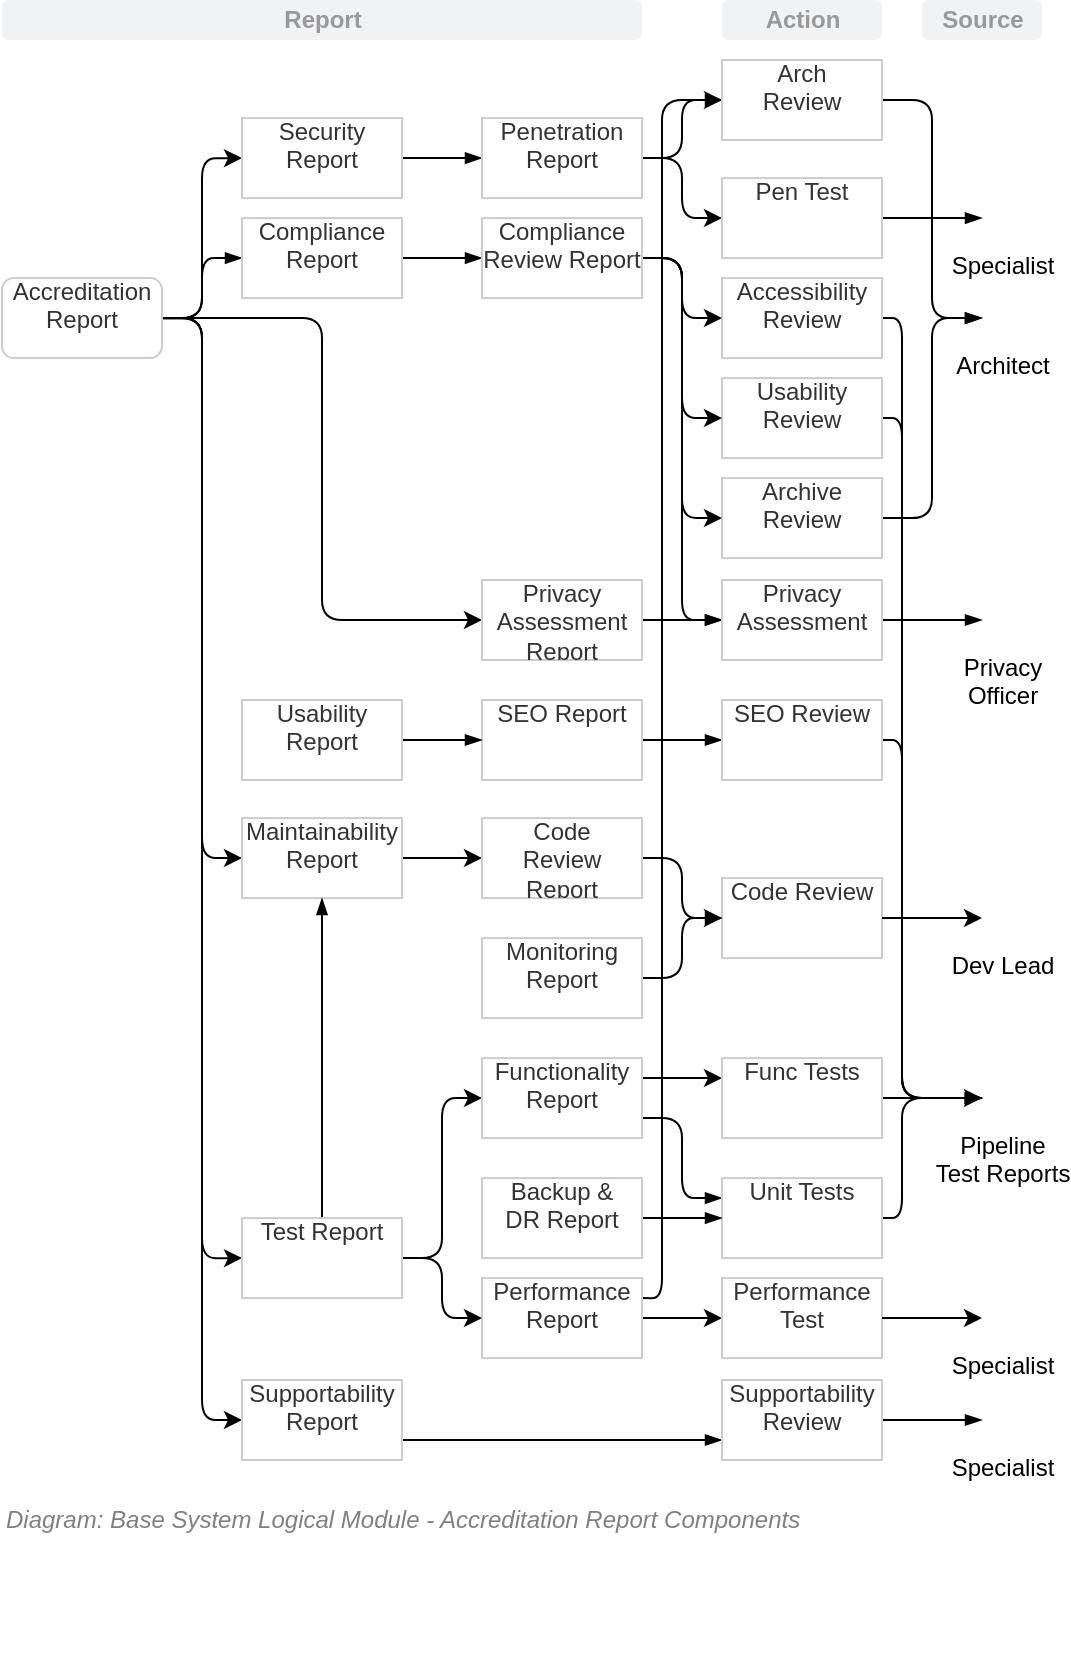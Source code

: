 <mxfile compressed="false" version="18.0.2" type="google">
  <diagram id="Grm80oispfe9WYevSSI7" name="Accreditation/Reports">
    <mxGraphModel grid="1" page="1" gridSize="10" guides="1" tooltips="1" connect="1" arrows="1" fold="1" pageScale="1" pageWidth="827" pageHeight="1169" math="0" shadow="0">
      <root>
        <mxCell id="4WsRXn-JhK4QWuQhd3xv-0" />
        <mxCell id="VNLtrw16Z6aEjRUWAlI5-2" value="About" parent="4WsRXn-JhK4QWuQhd3xv-0" />
        <UserObject label="" tooltip="" id="tC_9noo1Gh-eHRcomC2w-55">
          <mxCell style="shape=image;html=1;verticalAlign=top;verticalLabelPosition=bottom;labelBackgroundColor=#ffffff;imageAspect=0;aspect=fixed;image=https://cdn1.iconfinder.com/data/icons/hawcons/32/699014-icon-28-information-128.png;shadow=0;dashed=0;fontFamily=Helvetica;fontSize=12;fontColor=#000000;align=center;strokeColor=#000000;fillColor=#505050;dashPattern=1 1;" vertex="1" parent="VNLtrw16Z6aEjRUWAlI5-2">
            <mxGeometry x="660" y="980" width="20" height="20" as="geometry" />
          </mxCell>
        </UserObject>
        <mxCell id="VNLtrw16Z6aEjRUWAlI5-0" value="Title/Page" visible="0" parent="4WsRXn-JhK4QWuQhd3xv-0" />
        <mxCell id="0NC0N1TrcjwM5dcBMelX-0" value="" style="group;fontSize=10;" connectable="0" vertex="1" parent="VNLtrw16Z6aEjRUWAlI5-0">
          <mxGeometry x="120" y="120" width="560" height="45" as="geometry" />
        </mxCell>
        <mxCell id="0NC0N1TrcjwM5dcBMelX-1" value="&lt;font style=&quot;font-size: 12px&quot;&gt;Base Logical Module - Accreditation Report Components&lt;/font&gt;" style="text;strokeColor=none;fillColor=none;html=1;fontSize=12;fontStyle=1;verticalAlign=middle;align=left;shadow=0;glass=0;comic=0;opacity=30;fontColor=#808080;" vertex="1" parent="0NC0N1TrcjwM5dcBMelX-0">
          <mxGeometry width="560" height="40" as="geometry" />
        </mxCell>
        <mxCell id="0NC0N1TrcjwM5dcBMelX-2" value="" style="line;strokeWidth=2;html=1;shadow=0;glass=0;comic=0;fillColor=none;fontSize=10;fontColor=#CCCCCC;labelBackgroundColor=none;strokeColor=#CCCCCC;" vertex="1" parent="0NC0N1TrcjwM5dcBMelX-0">
          <mxGeometry y="35" width="560" height="10" as="geometry" />
        </mxCell>
        <mxCell id="VNLtrw16Z6aEjRUWAlI5-1" value="Title/Diagram" parent="4WsRXn-JhK4QWuQhd3xv-0" />
        <mxCell id="VNLtrw16Z6aEjRUWAlI5-3" value="&lt;font style=&quot;font-size: 12px&quot;&gt;Diagram: Base System Logical Module - Accreditation Report Components&lt;/font&gt;" style="text;strokeColor=none;fillColor=none;html=1;fontSize=12;fontStyle=2;verticalAlign=middle;align=left;shadow=0;glass=0;comic=0;opacity=30;fontColor=#808080;" vertex="1" parent="VNLtrw16Z6aEjRUWAlI5-1">
          <mxGeometry x="160" y="920" width="480" height="20" as="geometry" />
        </mxCell>
        <mxCell id="4WsRXn-JhK4QWuQhd3xv-1" value="Boxes" parent="4WsRXn-JhK4QWuQhd3xv-0" />
        <mxCell id="tC_9noo1Gh-eHRcomC2w-0" value="&lt;b style=&quot;font-size: 12px&quot;&gt;Report&lt;br style=&quot;font-size: 12px&quot;&gt;&lt;/b&gt;" style="rounded=1;align=center;fillColor=#F1F2F4;strokeColor=none;html=1;fontColor=#999999;fontSize=12;shadow=0;labelBackgroundColor=none;horizontal=1;" vertex="1" parent="4WsRXn-JhK4QWuQhd3xv-1">
          <mxGeometry x="160" y="170" width="320" height="20" as="geometry" />
        </mxCell>
        <mxCell id="tC_9noo1Gh-eHRcomC2w-1" value="&lt;b style=&quot;font-size: 12px&quot;&gt;Source&lt;br style=&quot;font-size: 12px&quot;&gt;&lt;/b&gt;" style="rounded=1;align=center;fillColor=#F1F2F4;strokeColor=none;html=1;fontColor=#999999;fontSize=12;shadow=0;labelBackgroundColor=none;horizontal=1;" vertex="1" parent="4WsRXn-JhK4QWuQhd3xv-1">
          <mxGeometry x="620" y="170" width="60" height="20" as="geometry" />
        </mxCell>
        <mxCell id="tC_9noo1Gh-eHRcomC2w-2" value="&lt;b style=&quot;font-size: 12px&quot;&gt;Action&lt;br style=&quot;font-size: 12px&quot;&gt;&lt;/b&gt;" style="rounded=1;align=center;fillColor=#F1F2F4;strokeColor=none;html=1;fontColor=#999999;fontSize=12;shadow=0;labelBackgroundColor=none;horizontal=1;" vertex="1" parent="4WsRXn-JhK4QWuQhd3xv-1">
          <mxGeometry x="520" y="170" width="80" height="20" as="geometry" />
        </mxCell>
        <mxCell id="tPB5b4zHR--UvLnDrJOZ-8" style="edgeStyle=elbowEdgeStyle;rounded=1;orthogonalLoop=1;jettySize=auto;html=1;fontSize=12;" edge="1" parent="4WsRXn-JhK4QWuQhd3xv-1" source="tPB5b4zHR--UvLnDrJOZ-0" target="tPB5b4zHR--UvLnDrJOZ-1">
          <mxGeometry relative="1" as="geometry" />
        </mxCell>
        <mxCell id="tPB5b4zHR--UvLnDrJOZ-9" value="" style="edgeStyle=orthogonalEdgeStyle;rounded=1;orthogonalLoop=1;jettySize=auto;html=1;entryX=0;entryY=0.5;entryDx=0;entryDy=0;fontSize=12;" edge="1" parent="4WsRXn-JhK4QWuQhd3xv-1" source="tPB5b4zHR--UvLnDrJOZ-0" target="tPB5b4zHR--UvLnDrJOZ-3">
          <mxGeometry relative="1" as="geometry">
            <Array as="points">
              <mxPoint x="260" y="329.05" />
              <mxPoint x="260" y="249.05" />
            </Array>
          </mxGeometry>
        </mxCell>
        <mxCell id="tPB5b4zHR--UvLnDrJOZ-10" style="edgeStyle=elbowEdgeStyle;rounded=1;orthogonalLoop=1;jettySize=auto;html=1;entryX=0;entryY=0.5;entryDx=0;entryDy=0;fontSize=12;" edge="1" parent="4WsRXn-JhK4QWuQhd3xv-1" source="tPB5b4zHR--UvLnDrJOZ-0" target="tPB5b4zHR--UvLnDrJOZ-4">
          <mxGeometry relative="1" as="geometry">
            <mxPoint x="240" y="389.05" as="sourcePoint" />
          </mxGeometry>
        </mxCell>
        <mxCell id="tPB5b4zHR--UvLnDrJOZ-11" style="edgeStyle=elbowEdgeStyle;rounded=1;orthogonalLoop=1;jettySize=auto;html=1;fontSize=12;entryX=0;entryY=0.5;entryDx=0;entryDy=0;exitX=1;exitY=0.5;exitDx=0;exitDy=0;" edge="1" parent="4WsRXn-JhK4QWuQhd3xv-1" source="tPB5b4zHR--UvLnDrJOZ-19" target="tPB5b4zHR--UvLnDrJOZ-5">
          <mxGeometry relative="1" as="geometry">
            <Array as="points">
              <mxPoint x="380" y="779.05" />
              <mxPoint x="390" y="749.05" />
              <mxPoint x="440" y="669.05" />
              <mxPoint x="380" y="669.05" />
            </Array>
          </mxGeometry>
        </mxCell>
        <mxCell id="tPB5b4zHR--UvLnDrJOZ-12" style="edgeStyle=orthogonalEdgeStyle;rounded=1;orthogonalLoop=1;jettySize=auto;html=1;entryX=0;entryY=0.5;entryDx=0;entryDy=0;fontSize=12;" edge="1" parent="4WsRXn-JhK4QWuQhd3xv-1" source="tPB5b4zHR--UvLnDrJOZ-0" target="tPB5b4zHR--UvLnDrJOZ-19">
          <mxGeometry relative="1" as="geometry">
            <mxPoint x="240" y="389.05" as="sourcePoint" />
          </mxGeometry>
        </mxCell>
        <mxCell id="tPB5b4zHR--UvLnDrJOZ-13" value="" style="edgeStyle=elbowEdgeStyle;rounded=1;orthogonalLoop=1;jettySize=auto;html=1;fontSize=12;" edge="1" parent="4WsRXn-JhK4QWuQhd3xv-1" source="tPB5b4zHR--UvLnDrJOZ-0" target="tPB5b4zHR--UvLnDrJOZ-7">
          <mxGeometry relative="1" as="geometry">
            <mxPoint x="240" y="389.05" as="sourcePoint" />
          </mxGeometry>
        </mxCell>
        <mxCell id="tC_9noo1Gh-eHRcomC2w-3" style="edgeStyle=elbowEdgeStyle;rounded=1;jumpStyle=none;orthogonalLoop=1;jettySize=auto;html=1;labelBackgroundColor=#ffffff;startArrow=none;startFill=0;endArrow=blockThin;endFill=1;endSize=6;strokeColor=#000000;strokeWidth=1;fontFamily=Helvetica;fontSize=12;fontColor=#000000;exitX=1;exitY=0.5;exitDx=0;exitDy=0;" edge="1" parent="4WsRXn-JhK4QWuQhd3xv-1" source="tC_9noo1Gh-eHRcomC2w-7" target="tPB5b4zHR--UvLnDrJOZ-69">
          <mxGeometry relative="1" as="geometry" />
        </mxCell>
        <mxCell id="tC_9noo1Gh-eHRcomC2w-8" style="edgeStyle=elbowEdgeStyle;rounded=1;jumpStyle=none;orthogonalLoop=1;jettySize=auto;html=1;entryX=0;entryY=0.5;entryDx=0;entryDy=0;labelBackgroundColor=#ffffff;startArrow=none;startFill=0;endArrow=blockThin;endFill=1;endSize=6;strokeColor=#000000;strokeWidth=1;fontFamily=Helvetica;fontSize=12;fontColor=#000000;" edge="1" parent="4WsRXn-JhK4QWuQhd3xv-1" source="tPB5b4zHR--UvLnDrJOZ-0" target="tC_9noo1Gh-eHRcomC2w-7">
          <mxGeometry relative="1" as="geometry" />
        </mxCell>
        <mxCell id="tPB5b4zHR--UvLnDrJOZ-0" value="Accreditation&lt;br style=&quot;font-size: 12px;&quot;&gt;Report" style="rounded=1;whiteSpace=wrap;html=1;shadow=0;glass=0;comic=0;strokeColor=#CCCCCC;fillColor=none;fontSize=12;align=center;fontColor=#333333;recursiveResize=0;container=1;collapsible=0;overflow=fill;" vertex="1" parent="4WsRXn-JhK4QWuQhd3xv-1">
          <mxGeometry x="160" y="309.05" width="80" height="40" as="geometry" />
        </mxCell>
        <mxCell id="tbh0r_EUjTMEQVnGFppu-1" style="edgeStyle=elbowEdgeStyle;rounded=1;jumpStyle=none;orthogonalLoop=1;jettySize=auto;html=1;labelBackgroundColor=#ffffff;startArrow=none;startFill=0;endArrow=blockThin;endFill=1;endSize=6;strokeColor=#000000;strokeWidth=1;fontFamily=Helvetica;fontSize=12;fontColor=#000000;" edge="1" parent="4WsRXn-JhK4QWuQhd3xv-1" source="tPB5b4zHR--UvLnDrJOZ-1" target="tbh0r_EUjTMEQVnGFppu-0">
          <mxGeometry relative="1" as="geometry" />
        </mxCell>
        <mxCell id="tPB5b4zHR--UvLnDrJOZ-1" value="&lt;font style=&quot;font-size: 12px;&quot;&gt;Privacy&lt;br style=&quot;font-size: 12px;&quot;&gt;Assessment&lt;br style=&quot;font-size: 12px;&quot;&gt;Report&lt;br style=&quot;font-size: 12px;&quot;&gt;&lt;/font&gt;" style="rounded=0;whiteSpace=wrap;html=1;shadow=0;glass=0;comic=0;strokeColor=#CCCCCC;fillColor=none;fontSize=12;align=center;fontColor=#333333;recursiveResize=0;container=1;collapsible=0;overflow=fill;" vertex="1" parent="4WsRXn-JhK4QWuQhd3xv-1">
          <mxGeometry x="400" y="460.0" width="80" height="40" as="geometry" />
        </mxCell>
        <mxCell id="tC_9noo1Gh-eHRcomC2w-6" style="edgeStyle=elbowEdgeStyle;rounded=1;jumpStyle=none;orthogonalLoop=1;jettySize=auto;html=1;labelBackgroundColor=#ffffff;startArrow=none;startFill=0;endArrow=blockThin;endFill=1;endSize=6;strokeColor=#000000;strokeWidth=1;fontFamily=Helvetica;fontSize=12;fontColor=#000000;" edge="1" parent="4WsRXn-JhK4QWuQhd3xv-1" source="tPB5b4zHR--UvLnDrJOZ-3" target="tPB5b4zHR--UvLnDrJOZ-23">
          <mxGeometry relative="1" as="geometry" />
        </mxCell>
        <mxCell id="tPB5b4zHR--UvLnDrJOZ-3" value="Security&lt;br style=&quot;font-size: 12px;&quot;&gt;Report" style="rounded=0;whiteSpace=wrap;html=1;shadow=0;glass=0;comic=0;strokeColor=#CCCCCC;fillColor=none;fontSize=12;align=center;fontColor=#333333;recursiveResize=0;container=1;collapsible=0;overflow=fill;" vertex="1" parent="4WsRXn-JhK4QWuQhd3xv-1">
          <mxGeometry x="280" y="229.05" width="80" height="40" as="geometry" />
        </mxCell>
        <mxCell id="tPB5b4zHR--UvLnDrJOZ-21" style="edgeStyle=elbowEdgeStyle;rounded=1;orthogonalLoop=1;jettySize=auto;html=1;entryX=0;entryY=0.5;entryDx=0;entryDy=0;exitX=1;exitY=0.5;exitDx=0;exitDy=0;fontSize=12;" edge="1" parent="4WsRXn-JhK4QWuQhd3xv-1" source="tPB5b4zHR--UvLnDrJOZ-4" target="tPB5b4zHR--UvLnDrJOZ-20">
          <mxGeometry relative="1" as="geometry" />
        </mxCell>
        <mxCell id="tPB5b4zHR--UvLnDrJOZ-4" value="Maintainability&lt;br style=&quot;font-size: 12px;&quot;&gt;Report" style="rounded=0;whiteSpace=wrap;html=1;shadow=0;glass=0;comic=0;strokeColor=#CCCCCC;fillColor=none;fontSize=12;align=center;fontColor=#333333;recursiveResize=0;container=1;collapsible=0;overflow=fill;" vertex="1" parent="4WsRXn-JhK4QWuQhd3xv-1">
          <mxGeometry x="280" y="579.05" width="80" height="40" as="geometry" />
        </mxCell>
        <mxCell id="tPB5b4zHR--UvLnDrJOZ-49" style="edgeStyle=elbowEdgeStyle;rounded=1;orthogonalLoop=1;jettySize=auto;html=1;fontSize=12;exitX=1;exitY=0.25;exitDx=0;exitDy=0;entryX=0;entryY=0.25;entryDx=0;entryDy=0;" edge="1" parent="4WsRXn-JhK4QWuQhd3xv-1" source="tPB5b4zHR--UvLnDrJOZ-5" target="tPB5b4zHR--UvLnDrJOZ-48">
          <mxGeometry relative="1" as="geometry" />
        </mxCell>
        <mxCell id="tC_9noo1Gh-eHRcomC2w-21" style="edgeStyle=elbowEdgeStyle;rounded=1;jumpStyle=none;orthogonalLoop=1;jettySize=auto;html=1;labelBackgroundColor=#ffffff;startArrow=none;startFill=0;endArrow=blockThin;endFill=1;endSize=6;strokeColor=#000000;strokeWidth=1;fontFamily=Helvetica;fontSize=12;fontColor=#000000;exitX=1;exitY=0.75;exitDx=0;exitDy=0;entryX=0;entryY=0.25;entryDx=0;entryDy=0;" edge="1" parent="4WsRXn-JhK4QWuQhd3xv-1" source="tPB5b4zHR--UvLnDrJOZ-5" target="tPB5b4zHR--UvLnDrJOZ-36">
          <mxGeometry relative="1" as="geometry" />
        </mxCell>
        <mxCell id="tPB5b4zHR--UvLnDrJOZ-5" value="Functionality&lt;br style=&quot;font-size: 12px;&quot;&gt;Report" style="rounded=0;whiteSpace=wrap;html=1;shadow=0;glass=0;comic=0;strokeColor=#CCCCCC;fillColor=none;fontSize=12;align=center;fontColor=#333333;recursiveResize=0;container=1;collapsible=0;overflow=fill;" vertex="1" parent="4WsRXn-JhK4QWuQhd3xv-1">
          <mxGeometry x="400" y="699.05" width="80" height="40" as="geometry" />
        </mxCell>
        <mxCell id="tPB5b4zHR--UvLnDrJOZ-29" style="edgeStyle=elbowEdgeStyle;rounded=1;orthogonalLoop=1;jettySize=auto;html=1;fontSize=12;" edge="1" parent="4WsRXn-JhK4QWuQhd3xv-1" source="tPB5b4zHR--UvLnDrJOZ-6" target="tPB5b4zHR--UvLnDrJOZ-27">
          <mxGeometry relative="1" as="geometry" />
        </mxCell>
        <mxCell id="0NC0N1TrcjwM5dcBMelX-7" style="edgeStyle=orthogonalEdgeStyle;rounded=1;jumpStyle=none;orthogonalLoop=1;jettySize=auto;html=1;labelBackgroundColor=#ffffff;startArrow=none;startFill=0;endArrow=blockThin;endFill=1;endSize=6;strokeColor=#000000;strokeWidth=1;fontFamily=Helvetica;fontSize=12;fontColor=#000000;exitX=1;exitY=0.25;exitDx=0;exitDy=0;" edge="1" parent="4WsRXn-JhK4QWuQhd3xv-1" source="tPB5b4zHR--UvLnDrJOZ-6" target="tPB5b4zHR--UvLnDrJOZ-30">
          <mxGeometry relative="1" as="geometry">
            <Array as="points">
              <mxPoint x="490" y="819.05" />
              <mxPoint x="490" y="220.05" />
            </Array>
          </mxGeometry>
        </mxCell>
        <mxCell id="tPB5b4zHR--UvLnDrJOZ-6" value="Performance&lt;br style=&quot;font-size: 12px;&quot;&gt;Report" style="rounded=0;whiteSpace=wrap;html=1;shadow=0;glass=0;comic=0;strokeColor=#CCCCCC;fillColor=none;fontSize=12;align=center;fontColor=#333333;recursiveResize=0;container=1;collapsible=0;overflow=fill;" vertex="1" parent="4WsRXn-JhK4QWuQhd3xv-1">
          <mxGeometry x="400" y="809.05" width="80" height="40" as="geometry" />
        </mxCell>
        <mxCell id="tC_9noo1Gh-eHRcomC2w-42" style="edgeStyle=elbowEdgeStyle;rounded=1;jumpStyle=none;orthogonalLoop=1;jettySize=auto;html=1;labelBackgroundColor=#ffffff;startArrow=none;startFill=0;endArrow=blockThin;endFill=1;endSize=6;strokeColor=#000000;strokeWidth=1;fontFamily=Helvetica;fontSize=12;fontColor=#000000;entryX=0;entryY=0.75;entryDx=0;entryDy=0;exitX=1;exitY=0.75;exitDx=0;exitDy=0;" edge="1" parent="4WsRXn-JhK4QWuQhd3xv-1" source="tPB5b4zHR--UvLnDrJOZ-7" target="0NC0N1TrcjwM5dcBMelX-5">
          <mxGeometry relative="1" as="geometry" />
        </mxCell>
        <mxCell id="tPB5b4zHR--UvLnDrJOZ-7" value="Supportability&lt;br style=&quot;font-size: 12px;&quot;&gt;Report" style="rounded=0;whiteSpace=wrap;html=1;shadow=0;glass=0;comic=0;strokeColor=#CCCCCC;fillColor=none;fontSize=12;align=center;fontColor=#333333;recursiveResize=0;container=1;collapsible=0;overflow=fill;" vertex="1" parent="4WsRXn-JhK4QWuQhd3xv-1">
          <mxGeometry x="280" y="860" width="80" height="40" as="geometry" />
        </mxCell>
        <mxCell id="tPB5b4zHR--UvLnDrJOZ-22" style="edgeStyle=elbowEdgeStyle;rounded=1;orthogonalLoop=1;jettySize=auto;html=1;fontSize=12;exitX=1;exitY=0.5;exitDx=0;exitDy=0;entryX=0;entryY=0.5;entryDx=0;entryDy=0;" edge="1" parent="4WsRXn-JhK4QWuQhd3xv-1" source="tPB5b4zHR--UvLnDrJOZ-19" target="tPB5b4zHR--UvLnDrJOZ-6">
          <mxGeometry relative="1" as="geometry">
            <Array as="points">
              <mxPoint x="380" y="799.05" />
              <mxPoint x="390" y="769.05" />
              <mxPoint x="370" y="679.05" />
              <mxPoint x="380" y="749.05" />
              <mxPoint x="410" y="659.05" />
            </Array>
          </mxGeometry>
        </mxCell>
        <mxCell id="tC_9noo1Gh-eHRcomC2w-46" style="edgeStyle=elbowEdgeStyle;rounded=1;jumpStyle=none;orthogonalLoop=1;jettySize=auto;html=1;labelBackgroundColor=#ffffff;startArrow=none;startFill=0;endArrow=blockThin;endFill=1;endSize=6;strokeColor=#000000;strokeWidth=1;fontFamily=Helvetica;fontSize=12;fontColor=#000000;" edge="1" parent="4WsRXn-JhK4QWuQhd3xv-1" source="tPB5b4zHR--UvLnDrJOZ-19" target="tPB5b4zHR--UvLnDrJOZ-4">
          <mxGeometry relative="1" as="geometry" />
        </mxCell>
        <mxCell id="tPB5b4zHR--UvLnDrJOZ-19" value="Test Report" style="rounded=0;whiteSpace=wrap;html=1;shadow=0;glass=0;comic=0;strokeColor=#CCCCCC;fillColor=none;fontSize=12;align=center;fontColor=#333333;recursiveResize=0;container=1;collapsible=0;overflow=fill;" vertex="1" parent="4WsRXn-JhK4QWuQhd3xv-1">
          <mxGeometry x="280" y="779.05" width="80" height="40" as="geometry" />
        </mxCell>
        <mxCell id="tPB5b4zHR--UvLnDrJOZ-35" style="edgeStyle=elbowEdgeStyle;rounded=1;orthogonalLoop=1;jettySize=auto;html=1;fontSize=12;" edge="1" parent="4WsRXn-JhK4QWuQhd3xv-1" source="tPB5b4zHR--UvLnDrJOZ-20" target="tPB5b4zHR--UvLnDrJOZ-34">
          <mxGeometry relative="1" as="geometry" />
        </mxCell>
        <mxCell id="tPB5b4zHR--UvLnDrJOZ-20" value="Code&lt;br style=&quot;font-size: 12px;&quot;&gt;Review&lt;br style=&quot;font-size: 12px;&quot;&gt;Report" style="rounded=0;whiteSpace=wrap;html=1;shadow=0;glass=0;comic=0;strokeColor=#CCCCCC;fillColor=none;fontSize=12;align=center;fontColor=#333333;recursiveResize=0;container=1;collapsible=0;overflow=fill;" vertex="1" parent="4WsRXn-JhK4QWuQhd3xv-1">
          <mxGeometry x="400" y="579.05" width="80" height="40" as="geometry" />
        </mxCell>
        <mxCell id="tPB5b4zHR--UvLnDrJOZ-32" style="edgeStyle=elbowEdgeStyle;rounded=1;orthogonalLoop=1;jettySize=auto;html=1;fontSize=12;" edge="1" parent="4WsRXn-JhK4QWuQhd3xv-1" source="tPB5b4zHR--UvLnDrJOZ-23" target="tPB5b4zHR--UvLnDrJOZ-31">
          <mxGeometry relative="1" as="geometry" />
        </mxCell>
        <mxCell id="tPB5b4zHR--UvLnDrJOZ-33" style="rounded=1;orthogonalLoop=1;jettySize=auto;html=1;fontSize=12;edgeStyle=elbowEdgeStyle;" edge="1" parent="4WsRXn-JhK4QWuQhd3xv-1" source="tPB5b4zHR--UvLnDrJOZ-23" target="tPB5b4zHR--UvLnDrJOZ-30">
          <mxGeometry relative="1" as="geometry" />
        </mxCell>
        <mxCell id="tPB5b4zHR--UvLnDrJOZ-23" value="Penetration Report" style="rounded=0;whiteSpace=wrap;html=1;shadow=0;glass=0;comic=0;strokeColor=#CCCCCC;fillColor=none;fontSize=12;align=center;fontColor=#333333;recursiveResize=0;container=1;collapsible=0;overflow=fill;" vertex="1" parent="4WsRXn-JhK4QWuQhd3xv-1">
          <mxGeometry x="400" y="229.05" width="80" height="40" as="geometry" />
        </mxCell>
        <mxCell id="tPB5b4zHR--UvLnDrJOZ-27" value="Performance Test" style="rounded=0;whiteSpace=wrap;html=1;shadow=0;glass=0;comic=0;strokeColor=#CCCCCC;fillColor=none;fontSize=12;align=center;fontColor=#333333;recursiveResize=0;container=1;collapsible=0;overflow=fill;" vertex="1" parent="4WsRXn-JhK4QWuQhd3xv-1">
          <mxGeometry x="520" y="809.05" width="80" height="40" as="geometry" />
        </mxCell>
        <mxCell id="tC_9noo1Gh-eHRcomC2w-24" style="edgeStyle=elbowEdgeStyle;rounded=1;jumpStyle=none;orthogonalLoop=1;jettySize=auto;html=1;labelBackgroundColor=#ffffff;startArrow=none;startFill=0;endArrow=blockThin;endFill=1;endSize=6;strokeColor=#000000;strokeWidth=1;fontFamily=Helvetica;fontSize=12;fontColor=#000000;" edge="1" parent="4WsRXn-JhK4QWuQhd3xv-1" source="tPB5b4zHR--UvLnDrJOZ-30" target="tC_9noo1Gh-eHRcomC2w-23">
          <mxGeometry relative="1" as="geometry" />
        </mxCell>
        <mxCell id="tPB5b4zHR--UvLnDrJOZ-30" value="Arch&lt;br style=&quot;font-size: 12px;&quot;&gt;Review" style="rounded=0;whiteSpace=wrap;html=1;shadow=0;glass=0;comic=0;strokeColor=#CCCCCC;fillColor=none;fontSize=12;align=center;fontColor=#333333;recursiveResize=0;container=1;collapsible=0;overflow=fill;" vertex="1" parent="4WsRXn-JhK4QWuQhd3xv-1">
          <mxGeometry x="520" y="200" width="80" height="40" as="geometry" />
        </mxCell>
        <mxCell id="tC_9noo1Gh-eHRcomC2w-26" style="edgeStyle=elbowEdgeStyle;rounded=1;jumpStyle=none;orthogonalLoop=1;jettySize=auto;html=1;labelBackgroundColor=#ffffff;startArrow=none;startFill=0;endArrow=blockThin;endFill=1;endSize=6;strokeColor=#000000;strokeWidth=1;fontFamily=Helvetica;fontSize=12;fontColor=#000000;" edge="1" parent="4WsRXn-JhK4QWuQhd3xv-1" source="tPB5b4zHR--UvLnDrJOZ-31" target="tC_9noo1Gh-eHRcomC2w-25">
          <mxGeometry relative="1" as="geometry" />
        </mxCell>
        <mxCell id="tPB5b4zHR--UvLnDrJOZ-31" value="Pen Test" style="rounded=0;whiteSpace=wrap;html=1;shadow=0;glass=0;comic=0;strokeColor=#CCCCCC;fillColor=none;fontSize=12;align=center;fontColor=#333333;recursiveResize=0;container=1;collapsible=0;overflow=fill;" vertex="1" parent="4WsRXn-JhK4QWuQhd3xv-1">
          <mxGeometry x="520" y="259.05" width="80" height="40" as="geometry" />
        </mxCell>
        <mxCell id="tPB5b4zHR--UvLnDrJOZ-34" value="Code Review" style="rounded=0;whiteSpace=wrap;html=1;shadow=0;glass=0;comic=0;strokeColor=#CCCCCC;fillColor=none;fontSize=12;align=center;fontColor=#333333;recursiveResize=0;container=1;collapsible=0;overflow=fill;" vertex="1" parent="4WsRXn-JhK4QWuQhd3xv-1">
          <mxGeometry x="520" y="609.05" width="80" height="40" as="geometry" />
        </mxCell>
        <mxCell id="tC_9noo1Gh-eHRcomC2w-17" style="edgeStyle=elbowEdgeStyle;rounded=1;jumpStyle=none;orthogonalLoop=1;jettySize=auto;html=1;labelBackgroundColor=#ffffff;startArrow=none;startFill=0;endArrow=blockThin;endFill=1;endSize=6;strokeColor=#000000;strokeWidth=1;fontFamily=Helvetica;fontSize=12;fontColor=#000000;" edge="1" parent="4WsRXn-JhK4QWuQhd3xv-1" source="tPB5b4zHR--UvLnDrJOZ-36" target="tPB5b4zHR--UvLnDrJOZ-40">
          <mxGeometry relative="1" as="geometry">
            <Array as="points">
              <mxPoint x="610" y="750" />
            </Array>
          </mxGeometry>
        </mxCell>
        <mxCell id="tPB5b4zHR--UvLnDrJOZ-36" value="Unit Tests" style="rounded=0;whiteSpace=wrap;html=1;shadow=0;glass=0;comic=0;strokeColor=#CCCCCC;fillColor=none;fontSize=12;align=center;fontColor=#333333;recursiveResize=0;container=1;collapsible=0;overflow=fill;" vertex="1" parent="4WsRXn-JhK4QWuQhd3xv-1">
          <mxGeometry x="520" y="759.05" width="80" height="40" as="geometry" />
        </mxCell>
        <mxCell id="tPB5b4zHR--UvLnDrJOZ-52" style="edgeStyle=elbowEdgeStyle;rounded=1;orthogonalLoop=1;jettySize=auto;html=1;fontSize=10;exitX=1;exitY=0.5;exitDx=0;exitDy=0;" edge="1" parent="4WsRXn-JhK4QWuQhd3xv-1" source="tPB5b4zHR--UvLnDrJOZ-27" target="tPB5b4zHR--UvLnDrJOZ-51">
          <mxGeometry relative="1" as="geometry">
            <mxPoint x="690" y="907.05" as="sourcePoint" />
          </mxGeometry>
        </mxCell>
        <mxCell id="tPB5b4zHR--UvLnDrJOZ-40" value="Pipeline&lt;br&gt;Test Reports" style="shape=image;html=1;verticalAlign=top;verticalLabelPosition=bottom;labelBackgroundColor=#ffffff;imageAspect=0;aspect=fixed;image=https://cdn0.iconfinder.com/data/icons/elasto-online-store/26/00-ELASTOFONT-STORE-READY_user-128.png;strokeColor=#333333;strokeWidth=1;align=center;" vertex="1" parent="4WsRXn-JhK4QWuQhd3xv-1">
          <mxGeometry x="650" y="709.05" width="20" height="20" as="geometry" />
        </mxCell>
        <mxCell id="tPB5b4zHR--UvLnDrJOZ-75" style="edgeStyle=elbowEdgeStyle;rounded=1;orthogonalLoop=1;jettySize=auto;html=1;fontSize=10;exitX=1;exitY=0.5;exitDx=0;exitDy=0;entryX=0;entryY=0.5;entryDx=0;entryDy=0;" edge="1" parent="4WsRXn-JhK4QWuQhd3xv-1" source="tPB5b4zHR--UvLnDrJOZ-48" target="tPB5b4zHR--UvLnDrJOZ-40">
          <mxGeometry relative="1" as="geometry">
            <Array as="points">
              <mxPoint x="630" y="729" />
            </Array>
            <mxPoint x="630" y="759.05" as="targetPoint" />
          </mxGeometry>
        </mxCell>
        <mxCell id="tPB5b4zHR--UvLnDrJOZ-48" value="Func Tests" style="rounded=0;whiteSpace=wrap;html=1;shadow=0;glass=0;comic=0;strokeColor=#CCCCCC;fillColor=none;fontSize=12;align=center;fontColor=#333333;recursiveResize=0;container=1;collapsible=0;overflow=fill;" vertex="1" parent="4WsRXn-JhK4QWuQhd3xv-1">
          <mxGeometry x="520" y="699.05" width="80" height="40" as="geometry" />
        </mxCell>
        <mxCell id="tPB5b4zHR--UvLnDrJOZ-51" value="Specialist" style="shape=image;html=1;verticalAlign=top;verticalLabelPosition=bottom;labelBackgroundColor=#ffffff;imageAspect=0;aspect=fixed;image=https://cdn0.iconfinder.com/data/icons/elasto-online-store/26/00-ELASTOFONT-STORE-READY_user-128.png;strokeColor=#333333;strokeWidth=1;align=center;" vertex="1" parent="4WsRXn-JhK4QWuQhd3xv-1">
          <mxGeometry x="650" y="819.05" width="20" height="20" as="geometry" />
        </mxCell>
        <mxCell id="tPB5b4zHR--UvLnDrJOZ-55" value="Dev Lead" style="shape=image;html=1;verticalAlign=top;verticalLabelPosition=bottom;labelBackgroundColor=#ffffff;imageAspect=0;aspect=fixed;image=https://cdn0.iconfinder.com/data/icons/elasto-online-store/26/00-ELASTOFONT-STORE-READY_user-128.png;strokeColor=#333333;strokeWidth=1;align=center;" vertex="1" parent="4WsRXn-JhK4QWuQhd3xv-1">
          <mxGeometry x="650" y="619.05" width="20" height="20" as="geometry" />
        </mxCell>
        <mxCell id="tC_9noo1Gh-eHRcomC2w-39" style="edgeStyle=elbowEdgeStyle;rounded=1;jumpStyle=none;orthogonalLoop=1;jettySize=auto;html=1;labelBackgroundColor=#ffffff;startArrow=none;startFill=0;endArrow=blockThin;endFill=1;endSize=6;strokeColor=#000000;strokeWidth=1;fontFamily=Helvetica;fontSize=12;fontColor=#000000;" edge="1" parent="4WsRXn-JhK4QWuQhd3xv-1" source="tPB5b4zHR--UvLnDrJOZ-63" target="tPB5b4zHR--UvLnDrJOZ-40">
          <mxGeometry relative="1" as="geometry">
            <Array as="points">
              <mxPoint x="610" y="530" />
            </Array>
          </mxGeometry>
        </mxCell>
        <mxCell id="tPB5b4zHR--UvLnDrJOZ-63" value="Accessibility&lt;br style=&quot;font-size: 12px;&quot;&gt;Review" style="rounded=0;whiteSpace=wrap;html=1;shadow=0;glass=0;comic=0;strokeColor=#CCCCCC;fillColor=none;fontSize=12;align=center;fontColor=#333333;recursiveResize=0;container=1;collapsible=0;overflow=fill;" vertex="1" parent="4WsRXn-JhK4QWuQhd3xv-1">
          <mxGeometry x="520" y="309.05" width="80" height="40" as="geometry" />
        </mxCell>
        <mxCell id="tC_9noo1Gh-eHRcomC2w-38" style="edgeStyle=elbowEdgeStyle;rounded=1;jumpStyle=none;orthogonalLoop=1;jettySize=auto;html=1;labelBackgroundColor=#ffffff;startArrow=none;startFill=0;endArrow=blockThin;endFill=1;endSize=6;strokeColor=#000000;strokeWidth=1;fontFamily=Helvetica;fontSize=12;fontColor=#000000;" edge="1" parent="4WsRXn-JhK4QWuQhd3xv-1" source="tPB5b4zHR--UvLnDrJOZ-64" target="tPB5b4zHR--UvLnDrJOZ-40">
          <mxGeometry relative="1" as="geometry">
            <Array as="points">
              <mxPoint x="610" y="560" />
            </Array>
          </mxGeometry>
        </mxCell>
        <mxCell id="tPB5b4zHR--UvLnDrJOZ-64" value="Usability&lt;br style=&quot;font-size: 12px;&quot;&gt;Review" style="rounded=0;whiteSpace=wrap;html=1;shadow=0;glass=0;comic=0;strokeColor=#CCCCCC;fillColor=none;fontSize=12;align=center;fontColor=#333333;recursiveResize=0;container=1;collapsible=0;overflow=fill;" vertex="1" parent="4WsRXn-JhK4QWuQhd3xv-1">
          <mxGeometry x="520" y="359.05" width="80" height="40" as="geometry" />
        </mxCell>
        <mxCell id="tC_9noo1Gh-eHRcomC2w-29" style="edgeStyle=elbowEdgeStyle;rounded=1;jumpStyle=none;orthogonalLoop=1;jettySize=auto;html=1;labelBackgroundColor=#ffffff;startArrow=none;startFill=0;endArrow=blockThin;endFill=1;endSize=6;strokeColor=#000000;strokeWidth=1;fontFamily=Helvetica;fontSize=12;fontColor=#000000;" edge="1" parent="4WsRXn-JhK4QWuQhd3xv-1" source="tPB5b4zHR--UvLnDrJOZ-68" target="tC_9noo1Gh-eHRcomC2w-23">
          <mxGeometry relative="1" as="geometry" />
        </mxCell>
        <mxCell id="tPB5b4zHR--UvLnDrJOZ-68" value="Archive Review" style="rounded=0;whiteSpace=wrap;html=1;shadow=0;glass=0;comic=0;strokeColor=#CCCCCC;fillColor=none;fontSize=12;align=center;fontColor=#333333;recursiveResize=0;container=1;collapsible=0;overflow=fill;" vertex="1" parent="4WsRXn-JhK4QWuQhd3xv-1">
          <mxGeometry x="520" y="409.05" width="80" height="40" as="geometry" />
        </mxCell>
        <mxCell id="tPB5b4zHR--UvLnDrJOZ-70" style="edgeStyle=elbowEdgeStyle;rounded=1;orthogonalLoop=1;jettySize=auto;html=1;fontSize=12;entryX=0;entryY=0.5;entryDx=0;entryDy=0;exitX=1;exitY=0.5;exitDx=0;exitDy=0;" edge="1" parent="4WsRXn-JhK4QWuQhd3xv-1" source="tPB5b4zHR--UvLnDrJOZ-69" target="tPB5b4zHR--UvLnDrJOZ-63">
          <mxGeometry relative="1" as="geometry">
            <Array as="points">
              <mxPoint x="500" y="319.05" />
            </Array>
          </mxGeometry>
        </mxCell>
        <mxCell id="tPB5b4zHR--UvLnDrJOZ-71" style="edgeStyle=elbowEdgeStyle;rounded=1;orthogonalLoop=1;jettySize=auto;html=1;fontSize=12;" edge="1" parent="4WsRXn-JhK4QWuQhd3xv-1" source="tPB5b4zHR--UvLnDrJOZ-69" target="tPB5b4zHR--UvLnDrJOZ-64">
          <mxGeometry relative="1" as="geometry">
            <Array as="points">
              <mxPoint x="500" y="339.05" />
            </Array>
          </mxGeometry>
        </mxCell>
        <mxCell id="tPB5b4zHR--UvLnDrJOZ-72" style="edgeStyle=elbowEdgeStyle;rounded=1;orthogonalLoop=1;jettySize=auto;html=1;fontSize=12;" edge="1" parent="4WsRXn-JhK4QWuQhd3xv-1" source="tPB5b4zHR--UvLnDrJOZ-69" target="tPB5b4zHR--UvLnDrJOZ-68">
          <mxGeometry relative="1" as="geometry">
            <Array as="points">
              <mxPoint x="500" y="369.05" />
            </Array>
            <mxPoint x="440" y="349.05" as="sourcePoint" />
          </mxGeometry>
        </mxCell>
        <mxCell id="tbh0r_EUjTMEQVnGFppu-2" style="edgeStyle=elbowEdgeStyle;rounded=1;jumpStyle=none;orthogonalLoop=1;jettySize=auto;html=1;labelBackgroundColor=#ffffff;startArrow=none;startFill=0;endArrow=blockThin;endFill=1;endSize=6;strokeColor=#000000;strokeWidth=1;fontFamily=Helvetica;fontSize=12;fontColor=#000000;exitX=1;exitY=0.5;exitDx=0;exitDy=0;" edge="1" parent="4WsRXn-JhK4QWuQhd3xv-1" source="tPB5b4zHR--UvLnDrJOZ-69" target="tbh0r_EUjTMEQVnGFppu-0">
          <mxGeometry relative="1" as="geometry">
            <Array as="points">
              <mxPoint x="500" y="349.05" />
              <mxPoint x="490" y="389.05" />
            </Array>
          </mxGeometry>
        </mxCell>
        <mxCell id="tPB5b4zHR--UvLnDrJOZ-69" value="Compliance&lt;br style=&quot;font-size: 12px;&quot;&gt;Review Report" style="rounded=0;whiteSpace=wrap;html=1;shadow=0;glass=0;comic=0;strokeColor=#CCCCCC;fillColor=none;fontSize=12;align=center;fontColor=#333333;recursiveResize=0;container=1;collapsible=0;overflow=fill;" vertex="1" parent="4WsRXn-JhK4QWuQhd3xv-1">
          <mxGeometry x="400" y="279.05" width="80" height="40" as="geometry" />
        </mxCell>
        <mxCell id="tPB5b4zHR--UvLnDrJOZ-77" style="edgeStyle=elbowEdgeStyle;rounded=1;orthogonalLoop=1;jettySize=auto;html=1;entryX=0;entryY=0.5;entryDx=0;entryDy=0;fontSize=10;" edge="1" parent="4WsRXn-JhK4QWuQhd3xv-1" source="tPB5b4zHR--UvLnDrJOZ-34" target="tPB5b4zHR--UvLnDrJOZ-55">
          <mxGeometry relative="1" as="geometry">
            <mxPoint x="335.286" y="-50.95" as="sourcePoint" />
            <mxPoint x="410.143" y="-101.093" as="targetPoint" />
          </mxGeometry>
        </mxCell>
        <mxCell id="tC_9noo1Gh-eHRcomC2w-28" style="edgeStyle=elbowEdgeStyle;rounded=1;jumpStyle=none;orthogonalLoop=1;jettySize=auto;html=1;entryX=0;entryY=0.5;entryDx=0;entryDy=0;labelBackgroundColor=#ffffff;startArrow=none;startFill=0;endArrow=blockThin;endFill=1;endSize=6;strokeColor=#000000;strokeWidth=1;fontFamily=Helvetica;fontSize=12;fontColor=#000000;" edge="1" parent="4WsRXn-JhK4QWuQhd3xv-1" source="tbh0r_EUjTMEQVnGFppu-0" target="tC_9noo1Gh-eHRcomC2w-27">
          <mxGeometry relative="1" as="geometry" />
        </mxCell>
        <mxCell id="tbh0r_EUjTMEQVnGFppu-0" value="Privacy&lt;br style=&quot;font-size: 12px;&quot;&gt;Assessment" style="rounded=0;whiteSpace=wrap;html=1;shadow=0;glass=0;comic=0;strokeColor=#CCCCCC;fillColor=none;fontSize=12;align=center;fontColor=#333333;recursiveResize=0;container=1;collapsible=0;overflow=fill;" vertex="1" parent="4WsRXn-JhK4QWuQhd3xv-1">
          <mxGeometry x="520" y="460.0" width="80" height="40" as="geometry" />
        </mxCell>
        <mxCell id="tC_9noo1Gh-eHRcomC2w-44" style="edgeStyle=elbowEdgeStyle;rounded=1;jumpStyle=none;orthogonalLoop=1;jettySize=auto;html=1;labelBackgroundColor=#ffffff;startArrow=none;startFill=0;endArrow=blockThin;endFill=1;endSize=6;strokeColor=#000000;strokeWidth=1;fontFamily=Helvetica;fontSize=12;fontColor=#000000;" edge="1" parent="4WsRXn-JhK4QWuQhd3xv-1" source="0NC0N1TrcjwM5dcBMelX-4" target="tPB5b4zHR--UvLnDrJOZ-34">
          <mxGeometry relative="1" as="geometry" />
        </mxCell>
        <mxCell id="0NC0N1TrcjwM5dcBMelX-4" value="Monitoring Report" style="rounded=0;whiteSpace=wrap;html=1;shadow=0;glass=0;comic=0;strokeColor=#CCCCCC;fillColor=none;fontSize=12;align=center;fontColor=#333333;recursiveResize=0;container=1;collapsible=0;overflow=fill;" vertex="1" parent="4WsRXn-JhK4QWuQhd3xv-1">
          <mxGeometry x="400" y="639.05" width="80" height="40" as="geometry" />
        </mxCell>
        <mxCell id="tC_9noo1Gh-eHRcomC2w-15" style="edgeStyle=elbowEdgeStyle;rounded=1;jumpStyle=none;orthogonalLoop=1;jettySize=auto;html=1;labelBackgroundColor=#ffffff;startArrow=none;startFill=0;endArrow=blockThin;endFill=1;endSize=6;strokeColor=#000000;strokeWidth=1;fontFamily=Helvetica;fontSize=12;fontColor=#000000;" edge="1" parent="4WsRXn-JhK4QWuQhd3xv-1" source="0NC0N1TrcjwM5dcBMelX-5" target="tC_9noo1Gh-eHRcomC2w-13">
          <mxGeometry relative="1" as="geometry" />
        </mxCell>
        <mxCell id="0NC0N1TrcjwM5dcBMelX-5" value="Supportability&lt;br style=&quot;font-size: 12px;&quot;&gt;Review" style="rounded=0;whiteSpace=wrap;html=1;shadow=0;glass=0;comic=0;strokeColor=#CCCCCC;fillColor=none;fontSize=12;align=center;fontColor=#333333;recursiveResize=0;container=1;collapsible=0;overflow=fill;" vertex="1" parent="4WsRXn-JhK4QWuQhd3xv-1">
          <mxGeometry x="520" y="860" width="80" height="40" as="geometry" />
        </mxCell>
        <mxCell id="tC_9noo1Gh-eHRcomC2w-7" value="Compliance&lt;br style=&quot;font-size: 12px;&quot;&gt;Report" style="rounded=0;whiteSpace=wrap;html=1;shadow=0;glass=0;comic=0;strokeColor=#CCCCCC;fillColor=none;fontSize=12;align=center;fontColor=#333333;recursiveResize=0;container=1;collapsible=0;overflow=fill;" vertex="1" parent="4WsRXn-JhK4QWuQhd3xv-1">
          <mxGeometry x="280" y="279.05" width="80" height="40" as="geometry" />
        </mxCell>
        <mxCell id="tC_9noo1Gh-eHRcomC2w-13" value="Specialist" style="shape=image;html=1;verticalAlign=top;verticalLabelPosition=bottom;labelBackgroundColor=#ffffff;imageAspect=0;aspect=fixed;image=https://cdn0.iconfinder.com/data/icons/elasto-online-store/26/00-ELASTOFONT-STORE-READY_user-128.png;strokeColor=#333333;strokeWidth=1;align=center;" vertex="1" parent="4WsRXn-JhK4QWuQhd3xv-1">
          <mxGeometry x="650" y="870" width="20" height="20" as="geometry" />
        </mxCell>
        <mxCell id="tC_9noo1Gh-eHRcomC2w-23" value="Architect" style="shape=image;html=1;verticalAlign=top;verticalLabelPosition=bottom;labelBackgroundColor=#ffffff;imageAspect=0;aspect=fixed;image=https://cdn0.iconfinder.com/data/icons/elasto-online-store/26/00-ELASTOFONT-STORE-READY_user-128.png;strokeColor=#333333;strokeWidth=1;align=center;" vertex="1" parent="4WsRXn-JhK4QWuQhd3xv-1">
          <mxGeometry x="650" y="319.05" width="20" height="20" as="geometry" />
        </mxCell>
        <mxCell id="tC_9noo1Gh-eHRcomC2w-25" value="Specialist" style="shape=image;html=1;verticalAlign=top;verticalLabelPosition=bottom;labelBackgroundColor=#ffffff;imageAspect=0;aspect=fixed;image=https://cdn0.iconfinder.com/data/icons/elasto-online-store/26/00-ELASTOFONT-STORE-READY_user-128.png;strokeColor=#333333;strokeWidth=1;align=center;" vertex="1" parent="4WsRXn-JhK4QWuQhd3xv-1">
          <mxGeometry x="650" y="269.05" width="20" height="20" as="geometry" />
        </mxCell>
        <mxCell id="tC_9noo1Gh-eHRcomC2w-27" value="Privacy &lt;br&gt;Officer" style="shape=image;html=1;verticalAlign=top;verticalLabelPosition=bottom;labelBackgroundColor=#ffffff;imageAspect=0;aspect=fixed;image=https://cdn0.iconfinder.com/data/icons/elasto-online-store/26/00-ELASTOFONT-STORE-READY_user-128.png;strokeColor=#333333;strokeWidth=1;align=center;" vertex="1" parent="4WsRXn-JhK4QWuQhd3xv-1">
          <mxGeometry x="650" y="470.0" width="20" height="20" as="geometry" />
        </mxCell>
        <mxCell id="tC_9noo1Gh-eHRcomC2w-43" style="edgeStyle=elbowEdgeStyle;rounded=1;jumpStyle=none;orthogonalLoop=1;jettySize=auto;html=1;labelBackgroundColor=#ffffff;startArrow=none;startFill=0;endArrow=blockThin;endFill=1;endSize=6;strokeColor=#000000;strokeWidth=1;fontFamily=Helvetica;fontSize=12;fontColor=#000000;entryX=0;entryY=0.5;entryDx=0;entryDy=0;" edge="1" parent="4WsRXn-JhK4QWuQhd3xv-1" source="tC_9noo1Gh-eHRcomC2w-41" target="tPB5b4zHR--UvLnDrJOZ-36">
          <mxGeometry relative="1" as="geometry" />
        </mxCell>
        <mxCell id="tC_9noo1Gh-eHRcomC2w-41" value="Backup &amp;amp; &lt;br&gt;DR Report" style="rounded=0;whiteSpace=wrap;html=1;shadow=0;glass=0;comic=0;strokeColor=#CCCCCC;fillColor=none;fontSize=12;align=center;fontColor=#333333;recursiveResize=0;container=1;collapsible=0;overflow=fill;" vertex="1" parent="4WsRXn-JhK4QWuQhd3xv-1">
          <mxGeometry x="400" y="759.05" width="80" height="40" as="geometry" />
        </mxCell>
        <mxCell id="tC_9noo1Gh-eHRcomC2w-53" style="edgeStyle=elbowEdgeStyle;rounded=1;jumpStyle=none;orthogonalLoop=1;jettySize=auto;html=1;labelBackgroundColor=#ffffff;startArrow=none;startFill=0;endArrow=blockThin;endFill=1;endSize=6;strokeColor=#000000;strokeWidth=1;fontFamily=Helvetica;fontSize=12;fontColor=#000000;" edge="1" parent="4WsRXn-JhK4QWuQhd3xv-1" source="tC_9noo1Gh-eHRcomC2w-49" target="tC_9noo1Gh-eHRcomC2w-50">
          <mxGeometry relative="1" as="geometry" />
        </mxCell>
        <mxCell id="tC_9noo1Gh-eHRcomC2w-49" value="SEO Report" style="rounded=0;whiteSpace=wrap;html=1;shadow=0;glass=0;comic=0;strokeColor=#CCCCCC;fillColor=none;fontSize=12;align=center;fontColor=#333333;recursiveResize=0;container=1;collapsible=0;overflow=fill;" vertex="1" parent="4WsRXn-JhK4QWuQhd3xv-1">
          <mxGeometry x="400" y="520" width="80" height="40" as="geometry" />
        </mxCell>
        <mxCell id="tC_9noo1Gh-eHRcomC2w-54" style="edgeStyle=elbowEdgeStyle;rounded=1;jumpStyle=none;orthogonalLoop=1;jettySize=auto;html=1;labelBackgroundColor=#ffffff;startArrow=none;startFill=0;endArrow=blockThin;endFill=1;endSize=6;strokeColor=#000000;strokeWidth=1;fontFamily=Helvetica;fontSize=12;fontColor=#000000;" edge="1" parent="4WsRXn-JhK4QWuQhd3xv-1" source="tC_9noo1Gh-eHRcomC2w-50" target="tPB5b4zHR--UvLnDrJOZ-40">
          <mxGeometry relative="1" as="geometry">
            <Array as="points">
              <mxPoint x="610" y="630" />
            </Array>
          </mxGeometry>
        </mxCell>
        <mxCell id="tC_9noo1Gh-eHRcomC2w-50" value="SEO Review" style="rounded=0;whiteSpace=wrap;html=1;shadow=0;glass=0;comic=0;strokeColor=#CCCCCC;fillColor=none;fontSize=12;align=center;fontColor=#333333;recursiveResize=0;container=1;collapsible=0;overflow=fill;" vertex="1" parent="4WsRXn-JhK4QWuQhd3xv-1">
          <mxGeometry x="520" y="520" width="80" height="40" as="geometry" />
        </mxCell>
        <mxCell id="tC_9noo1Gh-eHRcomC2w-52" style="edgeStyle=elbowEdgeStyle;rounded=1;jumpStyle=none;orthogonalLoop=1;jettySize=auto;html=1;labelBackgroundColor=#ffffff;startArrow=none;startFill=0;endArrow=blockThin;endFill=1;endSize=6;strokeColor=#000000;strokeWidth=1;fontFamily=Helvetica;fontSize=12;fontColor=#000000;" edge="1" parent="4WsRXn-JhK4QWuQhd3xv-1" source="tC_9noo1Gh-eHRcomC2w-51" target="tC_9noo1Gh-eHRcomC2w-49">
          <mxGeometry relative="1" as="geometry" />
        </mxCell>
        <mxCell id="tC_9noo1Gh-eHRcomC2w-51" value="Usability Report" style="rounded=0;whiteSpace=wrap;html=1;shadow=0;glass=0;comic=0;strokeColor=#CCCCCC;fillColor=none;fontSize=12;align=center;fontColor=#333333;recursiveResize=0;container=1;collapsible=0;overflow=fill;" vertex="1" parent="4WsRXn-JhK4QWuQhd3xv-1">
          <mxGeometry x="280" y="520" width="80" height="40" as="geometry" />
        </mxCell>
      </root>
    </mxGraphModel>
  </diagram>
</mxfile>
